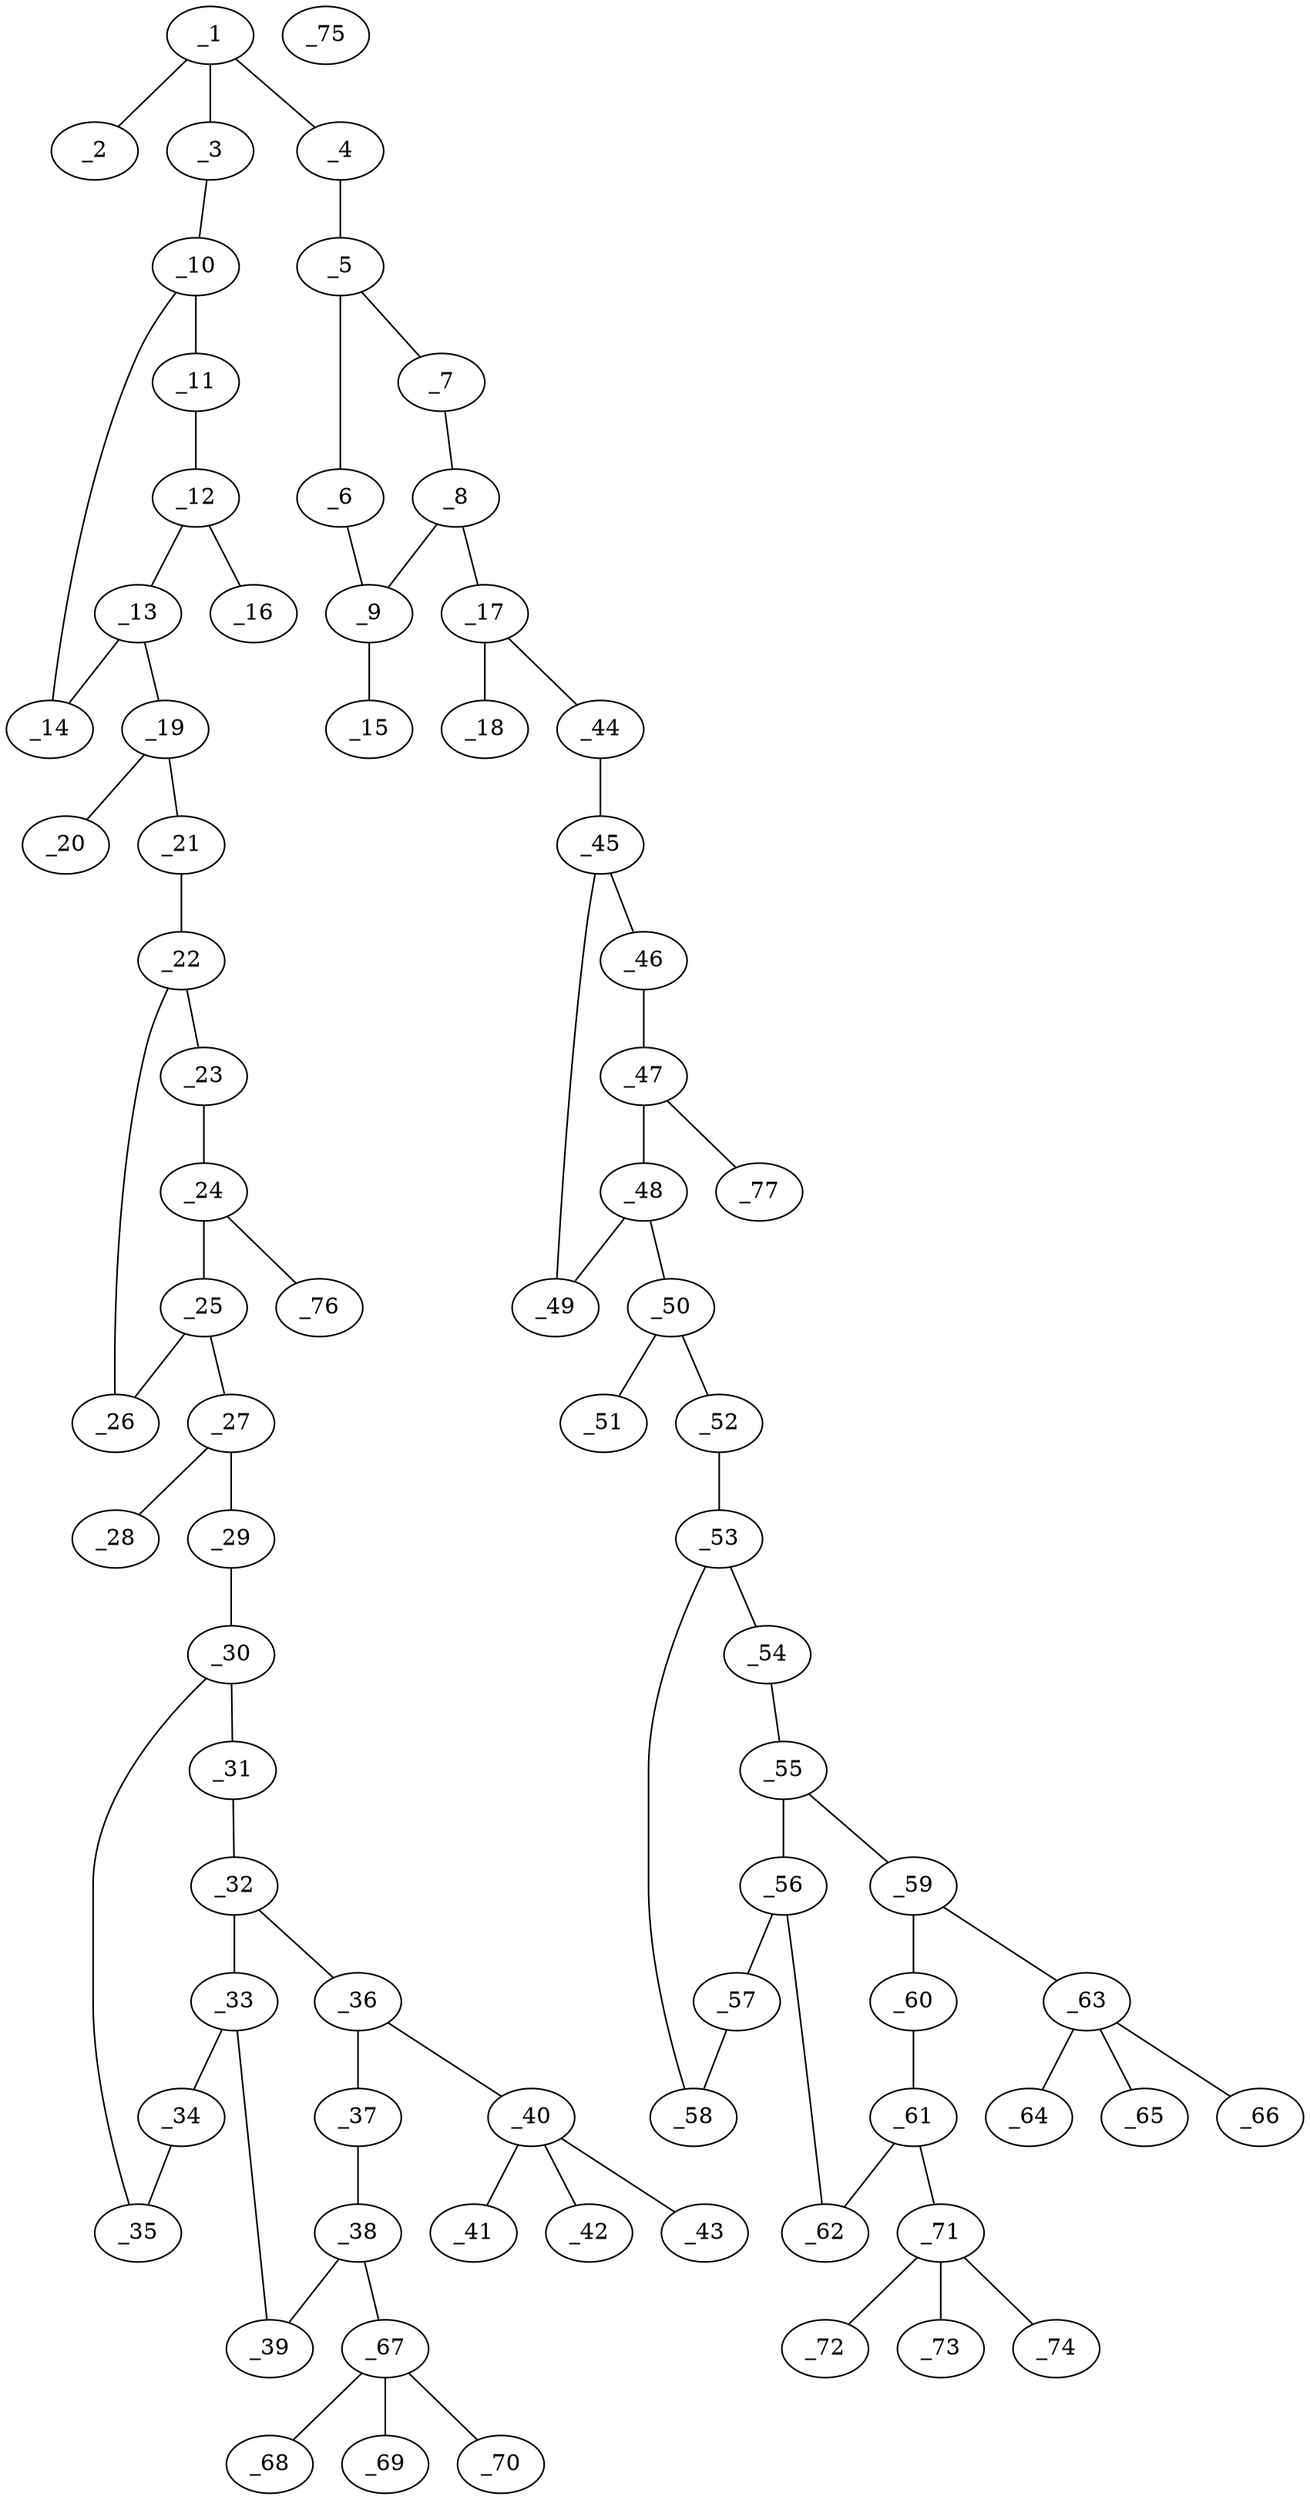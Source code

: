 graph molid645793 {
	_1	 [charge=0,
		chem=1,
		symbol="C  ",
		x="17.0874",
		y="-0.8445"];
	_2	 [charge=0,
		chem=2,
		symbol="O  ",
		x="17.0874",
		y="0.1555"];
	_1 -- _2	 [valence=2];
	_3	 [charge=0,
		chem=4,
		symbol="N  ",
		x="17.9534",
		y="-1.3445"];
	_1 -- _3	 [valence=1];
	_4	 [charge=0,
		chem=4,
		symbol="N  ",
		x="16.2214",
		y="-1.3445"];
	_1 -- _4	 [valence=1];
	_10	 [charge=0,
		chem=1,
		symbol="C  ",
		x="18.8195",
		y="-0.8445"];
	_3 -- _10	 [valence=1];
	_5	 [charge=0,
		chem=1,
		symbol="C  ",
		x="15.3554",
		y="-0.8445"];
	_4 -- _5	 [valence=1];
	_6	 [charge=0,
		chem=1,
		symbol="C  ",
		x="15.2508",
		y="0.15"];
	_5 -- _6	 [valence=2];
	_7	 [charge=0,
		chem=1,
		symbol="C  ",
		x="14.4418",
		y="-1.2512"];
	_5 -- _7	 [valence=1];
	_9	 [charge=0,
		chem=4,
		symbol="N  ",
		x="14.2727",
		y="0.3579"];
	_6 -- _9	 [valence=1];
	_8	 [charge=0,
		chem=1,
		symbol="C  ",
		x="13.7727",
		y="-0.5081"];
	_7 -- _8	 [valence=2];
	_8 -- _9	 [valence=1];
	_17	 [charge=0,
		chem=1,
		symbol="C  ",
		x="12.7782",
		y="-0.6126"];
	_8 -- _17	 [valence=1];
	_15	 [charge=0,
		chem=1,
		symbol="C  ",
		x="13.8659",
		y="1.2715"];
	_9 -- _15	 [valence=1];
	_11	 [charge=0,
		chem=1,
		symbol="C  ",
		x="18.924",
		y="0.15"];
	_10 -- _11	 [valence=2];
	_14	 [charge=0,
		chem=1,
		symbol="C  ",
		x="19.733",
		y="-1.2512"];
	_10 -- _14	 [valence=1];
	_12	 [charge=0,
		chem=4,
		symbol="N  ",
		x="19.9021",
		y="0.3579"];
	_11 -- _12	 [valence=1];
	_13	 [charge=0,
		chem=1,
		symbol="C  ",
		x="20.4021",
		y="-0.5081"];
	_12 -- _13	 [valence=1];
	_16	 [charge=0,
		chem=1,
		symbol="C  ",
		x="20.3089",
		y="1.2715"];
	_12 -- _16	 [valence=1];
	_13 -- _14	 [valence=2];
	_19	 [charge=0,
		chem=1,
		symbol="C  ",
		x="21.3967",
		y="-0.6126"];
	_13 -- _19	 [valence=1];
	_18	 [charge=0,
		chem=2,
		symbol="O  ",
		x="12.1904",
		y="0.1964"];
	_17 -- _18	 [valence=2];
	_44	 [charge=0,
		chem=4,
		symbol="N  ",
		x="12.3714",
		y="-1.5262"];
	_17 -- _44	 [valence=1];
	_20	 [charge=0,
		chem=2,
		symbol="O  ",
		x="21.8034",
		y="-1.5262"];
	_19 -- _20	 [valence=2];
	_21	 [charge=0,
		chem=4,
		symbol="N  ",
		x="21.9844",
		y="0.1964"];
	_19 -- _21	 [valence=1];
	_22	 [charge=0,
		chem=1,
		symbol="C  ",
		x="22.979",
		y="0.0918"];
	_21 -- _22	 [valence=1];
	_23	 [charge=0,
		chem=1,
		symbol="C  ",
		x="23.479",
		y="-0.7742"];
	_22 -- _23	 [valence=2];
	_26	 [charge=0,
		chem=1,
		symbol="C  ",
		x="23.6481",
		y="0.835"];
	_22 -- _26	 [valence=1];
	_24	 [charge=0,
		chem=4,
		symbol="N  ",
		x="24.4571",
		y="-0.5663"];
	_23 -- _24	 [valence=1];
	_25	 [charge=0,
		chem=1,
		symbol="C  ",
		x="24.5616",
		y="0.4282"];
	_24 -- _25	 [valence=1];
	_76	 [charge=0,
		chem=1,
		symbol="C  ",
		x="25.2003",
		y="-1.2354"];
	_24 -- _76	 [valence=1];
	_25 -- _26	 [valence=2];
	_27	 [charge=0,
		chem=1,
		symbol="C  ",
		x="25.4277",
		y="0.9282"];
	_25 -- _27	 [valence=1];
	_28	 [charge=0,
		chem=2,
		symbol="O  ",
		x="25.4277",
		y="1.9282"];
	_27 -- _28	 [valence=2];
	_29	 [charge=0,
		chem=4,
		symbol="N  ",
		x="26.2937",
		y="0.4282"];
	_27 -- _29	 [valence=1];
	_30	 [charge=0,
		chem=1,
		symbol="C  ",
		x="27.1597",
		y="0.9282"];
	_29 -- _30	 [valence=1];
	_31	 [charge=0,
		chem=1,
		symbol="C  ",
		x="28.0257",
		y="0.4282"];
	_30 -- _31	 [valence=1];
	_35	 [charge=0,
		chem=1,
		symbol="C  ",
		x="27.1597",
		y="1.9282"];
	_30 -- _35	 [valence=2];
	_32	 [charge=0,
		chem=1,
		symbol="C  ",
		x="28.8918",
		y="0.9282"];
	_31 -- _32	 [valence=2];
	_33	 [charge=0,
		chem=1,
		symbol="C  ",
		x="28.8918",
		y="1.9282"];
	_32 -- _33	 [valence=1];
	_36	 [charge=0,
		chem=1,
		symbol="C  ",
		x="29.7578",
		y="0.4282"];
	_32 -- _36	 [valence=1];
	_34	 [charge=0,
		chem=1,
		symbol="C  ",
		x="28.0258",
		y="2.4282"];
	_33 -- _34	 [valence=2];
	_39	 [charge=0,
		chem=1,
		symbol="C  ",
		x="29.7578",
		y="2.4282"];
	_33 -- _39	 [valence=1];
	_34 -- _35	 [valence=1];
	_37	 [charge=0,
		chem=1,
		symbol="C  ",
		x="30.6238",
		y="0.9282"];
	_36 -- _37	 [valence=2];
	_40	 [charge=0,
		chem=5,
		symbol="S  ",
		x="29.7578",
		y="-0.5718"];
	_36 -- _40	 [valence=1];
	_38	 [charge=0,
		chem=1,
		symbol="C  ",
		x="30.6238",
		y="1.9282"];
	_37 -- _38	 [valence=1];
	_38 -- _39	 [valence=2];
	_67	 [charge=0,
		chem=5,
		symbol="S  ",
		x="31.4899",
		y="2.4282"];
	_38 -- _67	 [valence=1];
	_41	 [charge=0,
		chem=2,
		symbol="O  ",
		x="29.7578",
		y="-1.5718"];
	_40 -- _41	 [valence=2];
	_42	 [charge=0,
		chem=2,
		symbol="O  ",
		x="28.7578",
		y="-0.5718"];
	_40 -- _42	 [valence=2];
	_43	 [charge=0,
		chem=2,
		symbol="O  ",
		x="30.7578",
		y="-0.5718"];
	_40 -- _43	 [valence=1];
	_45	 [charge=0,
		chem=1,
		symbol="C  ",
		x="11.3769",
		y="-1.6307"];
	_44 -- _45	 [valence=1];
	_46	 [charge=0,
		chem=1,
		symbol="C  ",
		x="10.8769",
		y="-2.4967"];
	_45 -- _46	 [valence=2];
	_49	 [charge=0,
		chem=1,
		symbol="C  ",
		x="10.7078",
		y="-0.8875"];
	_45 -- _49	 [valence=1];
	_47	 [charge=0,
		chem=4,
		symbol="N  ",
		x="9.8987",
		y="-2.2888"];
	_46 -- _47	 [valence=1];
	_48	 [charge=0,
		chem=1,
		symbol="C  ",
		x="9.7942",
		y="-1.2943"];
	_47 -- _48	 [valence=1];
	_77	 [charge=0,
		chem=1,
		symbol="C  ",
		x="9.1556",
		y="-2.9579"];
	_47 -- _77	 [valence=1];
	_48 -- _49	 [valence=2];
	_50	 [charge=0,
		chem=1,
		symbol="C  ",
		x="8.9282",
		y="-0.7943"];
	_48 -- _50	 [valence=1];
	_51	 [charge=0,
		chem=2,
		symbol="O  ",
		x="8.9282",
		y="0.2057"];
	_50 -- _51	 [valence=2];
	_52	 [charge=0,
		chem=4,
		symbol="N  ",
		x="8.0622",
		y="-1.2943"];
	_50 -- _52	 [valence=1];
	_53	 [charge=0,
		chem=1,
		symbol="C  ",
		x="7.1961",
		y="-0.7943"];
	_52 -- _53	 [valence=1];
	_54	 [charge=0,
		chem=1,
		symbol="C  ",
		x="6.3301",
		y="-1.2943"];
	_53 -- _54	 [valence=1];
	_58	 [charge=0,
		chem=1,
		symbol="C  ",
		x="7.1961",
		y="0.2057"];
	_53 -- _58	 [valence=2];
	_55	 [charge=0,
		chem=1,
		symbol="C  ",
		x="5.4641",
		y="-0.7943"];
	_54 -- _55	 [valence=2];
	_56	 [charge=0,
		chem=1,
		symbol="C  ",
		x="5.4641",
		y="0.2057"];
	_55 -- _56	 [valence=1];
	_59	 [charge=0,
		chem=1,
		symbol="C  ",
		x="4.5981",
		y="-1.2943"];
	_55 -- _59	 [valence=1];
	_57	 [charge=0,
		chem=1,
		symbol="C  ",
		x="6.3301",
		y="0.7057"];
	_56 -- _57	 [valence=2];
	_62	 [charge=0,
		chem=1,
		symbol="C  ",
		x="4.5981",
		y="0.7057"];
	_56 -- _62	 [valence=1];
	_57 -- _58	 [valence=1];
	_60	 [charge=0,
		chem=1,
		symbol="C  ",
		x="3.732",
		y="-0.7942"];
	_59 -- _60	 [valence=2];
	_63	 [charge=0,
		chem=5,
		symbol="S  ",
		x="4.5981",
		y="-2.2943"];
	_59 -- _63	 [valence=1];
	_61	 [charge=0,
		chem=1,
		symbol="C  ",
		x="3.732",
		y="0.2058"];
	_60 -- _61	 [valence=1];
	_61 -- _62	 [valence=2];
	_71	 [charge=0,
		chem=5,
		symbol="S  ",
		x="2.866",
		y="0.7058"];
	_61 -- _71	 [valence=1];
	_64	 [charge=0,
		chem=2,
		symbol="O  ",
		x="4.5981",
		y="-3.2943"];
	_63 -- _64	 [valence=2];
	_65	 [charge=0,
		chem=2,
		symbol="O  ",
		x="5.5981",
		y="-2.2943"];
	_63 -- _65	 [valence=2];
	_66	 [charge=0,
		chem=2,
		symbol="O  ",
		x="3.5981",
		y="-2.2942"];
	_63 -- _66	 [valence=1];
	_68	 [charge=0,
		chem=2,
		symbol="O  ",
		x="32.3559",
		y="2.9282"];
	_67 -- _68	 [valence=2];
	_69	 [charge=0,
		chem=2,
		symbol="O  ",
		x="31.9899",
		y="1.5622"];
	_67 -- _69	 [valence=2];
	_70	 [charge=0,
		chem=2,
		symbol="O  ",
		x="30.9899",
		y="3.2943"];
	_67 -- _70	 [valence=1];
	_72	 [charge=0,
		chem=2,
		symbol="O  ",
		x=2,
		y="1.2058"];
	_71 -- _72	 [valence=2];
	_73	 [charge=0,
		chem=2,
		symbol="O  ",
		x="2.366",
		y="-0.1603"];
	_71 -- _73	 [valence=2];
	_74	 [charge=0,
		chem=2,
		symbol="O  ",
		x="3.366",
		y="1.5718"];
	_71 -- _74	 [valence=1];
	_75	 [charge=0,
		chem=39,
		symbol="K  ",
		x="34.3559",
		y=0];
}
